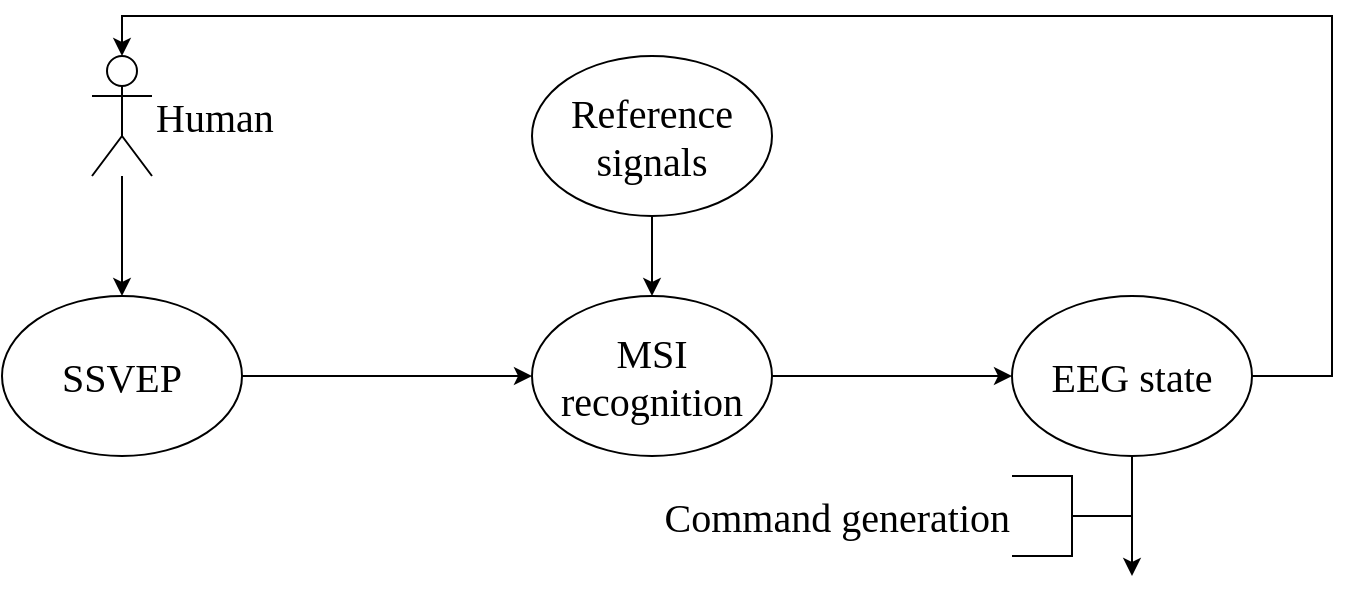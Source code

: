 <mxfile version="13.6.2" type="github">
  <diagram id="9VLlVzjnPNcuD92wcZcl" name="Page-1">
    <mxGraphModel dx="982" dy="535" grid="1" gridSize="10" guides="1" tooltips="1" connect="1" arrows="1" fold="1" page="1" pageScale="1" pageWidth="827" pageHeight="1169" math="0" shadow="0">
      <root>
        <mxCell id="0" />
        <mxCell id="1" parent="0" />
        <mxCell id="pHHOU7coUqiVtEZ5p5Hh-7" value="" style="edgeStyle=orthogonalEdgeStyle;rounded=0;orthogonalLoop=1;jettySize=auto;html=1;fontFamily=Times New Roman;fontSize=20;" edge="1" parent="1" source="pHHOU7coUqiVtEZ5p5Hh-1" target="pHHOU7coUqiVtEZ5p5Hh-2">
          <mxGeometry relative="1" as="geometry" />
        </mxCell>
        <mxCell id="pHHOU7coUqiVtEZ5p5Hh-1" value="&lt;div style=&quot;font-size: 20px;&quot;&gt;Human&lt;/div&gt;" style="shape=umlActor;verticalLabelPosition=middle;verticalAlign=middle;html=1;outlineConnect=0;fontFamily=Times New Roman;fontSize=20;labelPosition=right;align=left;" vertex="1" parent="1">
          <mxGeometry x="110" y="120" width="30" height="60" as="geometry" />
        </mxCell>
        <mxCell id="pHHOU7coUqiVtEZ5p5Hh-8" style="edgeStyle=orthogonalEdgeStyle;rounded=0;orthogonalLoop=1;jettySize=auto;html=1;entryX=0;entryY=0.5;entryDx=0;entryDy=0;fontFamily=Times New Roman;fontSize=20;" edge="1" parent="1" source="pHHOU7coUqiVtEZ5p5Hh-2" target="pHHOU7coUqiVtEZ5p5Hh-3">
          <mxGeometry relative="1" as="geometry" />
        </mxCell>
        <mxCell id="pHHOU7coUqiVtEZ5p5Hh-2" value="SSVEP" style="ellipse;whiteSpace=wrap;html=1;fontFamily=Times New Roman;fontSize=20;" vertex="1" parent="1">
          <mxGeometry x="65" y="240" width="120" height="80" as="geometry" />
        </mxCell>
        <mxCell id="pHHOU7coUqiVtEZ5p5Hh-9" style="edgeStyle=orthogonalEdgeStyle;rounded=0;orthogonalLoop=1;jettySize=auto;html=1;entryX=0;entryY=0.5;entryDx=0;entryDy=0;fontFamily=Times New Roman;fontSize=20;" edge="1" parent="1" source="pHHOU7coUqiVtEZ5p5Hh-3" target="pHHOU7coUqiVtEZ5p5Hh-5">
          <mxGeometry relative="1" as="geometry" />
        </mxCell>
        <mxCell id="pHHOU7coUqiVtEZ5p5Hh-3" value="MSI recognition" style="ellipse;whiteSpace=wrap;html=1;fontFamily=Times New Roman;fontSize=20;" vertex="1" parent="1">
          <mxGeometry x="330" y="240" width="120" height="80" as="geometry" />
        </mxCell>
        <mxCell id="pHHOU7coUqiVtEZ5p5Hh-11" style="edgeStyle=orthogonalEdgeStyle;rounded=0;orthogonalLoop=1;jettySize=auto;html=1;entryX=0.5;entryY=0;entryDx=0;entryDy=0;fontFamily=Times New Roman;fontSize=20;" edge="1" parent="1" source="pHHOU7coUqiVtEZ5p5Hh-4" target="pHHOU7coUqiVtEZ5p5Hh-3">
          <mxGeometry relative="1" as="geometry" />
        </mxCell>
        <mxCell id="pHHOU7coUqiVtEZ5p5Hh-4" value="&lt;span class=&quot;tlid-translation translation&quot; style=&quot;font-size: 20px;&quot; lang=&quot;en&quot;&gt;&lt;span title=&quot;&quot; class=&quot;&quot; style=&quot;font-size: 20px;&quot;&gt;Reference signals&lt;/span&gt;&lt;/span&gt;" style="ellipse;whiteSpace=wrap;html=1;fontFamily=Times New Roman;fontSize=20;" vertex="1" parent="1">
          <mxGeometry x="330" y="120" width="120" height="80" as="geometry" />
        </mxCell>
        <mxCell id="pHHOU7coUqiVtEZ5p5Hh-12" style="edgeStyle=orthogonalEdgeStyle;rounded=0;orthogonalLoop=1;jettySize=auto;html=1;entryX=0.5;entryY=0;entryDx=0;entryDy=0;entryPerimeter=0;fontFamily=Times New Roman;fontSize=20;" edge="1" parent="1" source="pHHOU7coUqiVtEZ5p5Hh-5" target="pHHOU7coUqiVtEZ5p5Hh-1">
          <mxGeometry relative="1" as="geometry">
            <Array as="points">
              <mxPoint x="730" y="280" />
              <mxPoint x="730" y="100" />
              <mxPoint x="125" y="100" />
            </Array>
          </mxGeometry>
        </mxCell>
        <mxCell id="pHHOU7coUqiVtEZ5p5Hh-13" style="edgeStyle=orthogonalEdgeStyle;rounded=0;orthogonalLoop=1;jettySize=auto;html=1;fontFamily=Times New Roman;fontSize=20;" edge="1" parent="1" source="pHHOU7coUqiVtEZ5p5Hh-5">
          <mxGeometry relative="1" as="geometry">
            <mxPoint x="630" y="380" as="targetPoint" />
          </mxGeometry>
        </mxCell>
        <mxCell id="pHHOU7coUqiVtEZ5p5Hh-5" value="&lt;span class=&quot;tlid-translation translation&quot; style=&quot;font-size: 20px;&quot; lang=&quot;en&quot;&gt;&lt;span title=&quot;&quot; class=&quot;&quot; style=&quot;font-size: 20px;&quot;&gt;EEG state&lt;/span&gt;&lt;/span&gt;" style="ellipse;whiteSpace=wrap;html=1;fontFamily=Times New Roman;fontSize=20;" vertex="1" parent="1">
          <mxGeometry x="570" y="240" width="120" height="80" as="geometry" />
        </mxCell>
        <mxCell id="pHHOU7coUqiVtEZ5p5Hh-14" value="Command generation" style="strokeWidth=1;shape=mxgraph.flowchart.annotation_2;align=right;labelPosition=left;pointerEvents=1;fontFamily=Times New Roman;fontSize=20;direction=west;spacing=2;verticalLabelPosition=middle;verticalAlign=middle;labelBackgroundColor=none;labelBorderColor=none;html=1;" vertex="1" parent="1">
          <mxGeometry x="570" y="330" width="60" height="40" as="geometry" />
        </mxCell>
      </root>
    </mxGraphModel>
  </diagram>
</mxfile>
